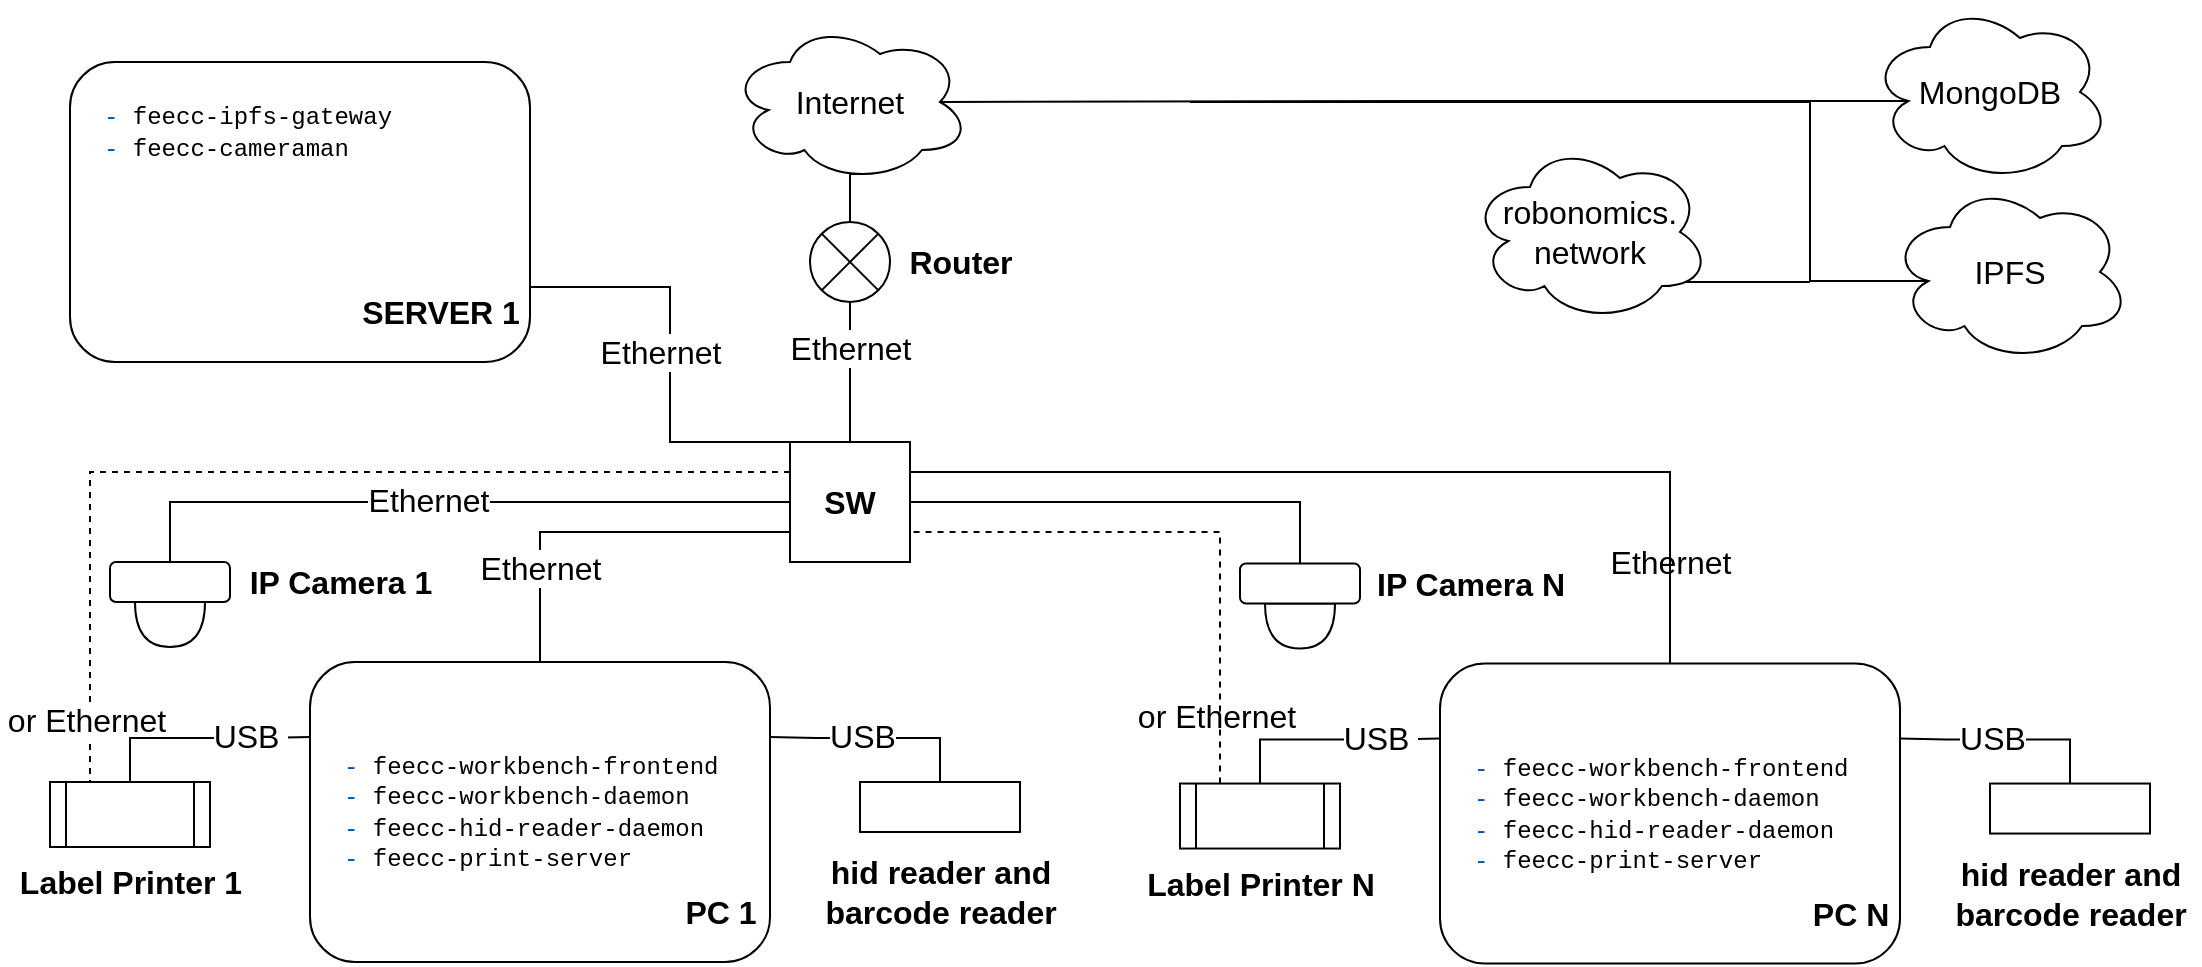 <mxfile version="19.0.3" type="device"><diagram id="4lp6UaAdsDWu6LeQeNpG" name="Page-1"><mxGraphModel dx="1351" dy="811" grid="1" gridSize="10" guides="1" tooltips="1" connect="1" arrows="1" fold="1" page="1" pageScale="1" pageWidth="1169" pageHeight="1654" math="0" shadow="0"><root><mxCell id="0"/><mxCell id="1" parent="0"/><mxCell id="T1GAdv1Nsc8QpGsDkZaA-3" value="" style="group" parent="1" vertex="1" connectable="0"><mxGeometry x="420" y="230" width="110" height="40" as="geometry"/></mxCell><mxCell id="T1GAdv1Nsc8QpGsDkZaA-1" value="" style="shape=sumEllipse;perimeter=ellipsePerimeter;whiteSpace=wrap;html=1;backgroundOutline=1;" parent="T1GAdv1Nsc8QpGsDkZaA-3" vertex="1"><mxGeometry width="40" height="40" as="geometry"/></mxCell><mxCell id="T1GAdv1Nsc8QpGsDkZaA-2" value="&lt;font style=&quot;font-size: 16px;&quot;&gt;&lt;b&gt;Router&lt;/b&gt;&lt;/font&gt;" style="text;html=1;align=center;verticalAlign=middle;resizable=0;points=[];autosize=1;strokeColor=none;fillColor=none;" parent="T1GAdv1Nsc8QpGsDkZaA-3" vertex="1"><mxGeometry x="40" y="10" width="70" height="20" as="geometry"/></mxCell><mxCell id="T1GAdv1Nsc8QpGsDkZaA-5" style="edgeStyle=orthogonalEdgeStyle;rounded=0;orthogonalLoop=1;jettySize=auto;html=1;exitX=0.5;exitY=0;exitDx=0;exitDy=0;entryX=0.5;entryY=1;entryDx=0;entryDy=0;endArrow=none;endFill=0;" parent="1" source="T1GAdv1Nsc8QpGsDkZaA-4" target="T1GAdv1Nsc8QpGsDkZaA-1" edge="1"><mxGeometry relative="1" as="geometry"/></mxCell><mxCell id="T1GAdv1Nsc8QpGsDkZaA-40" value="Ethernet" style="edgeLabel;html=1;align=center;verticalAlign=middle;resizable=0;points=[];fontSize=16;" parent="T1GAdv1Nsc8QpGsDkZaA-5" vertex="1" connectable="0"><mxGeometry x="0.357" relative="1" as="geometry"><mxPoint as="offset"/></mxGeometry></mxCell><mxCell id="T1GAdv1Nsc8QpGsDkZaA-26" style="edgeStyle=orthogonalEdgeStyle;rounded=0;orthogonalLoop=1;jettySize=auto;html=1;exitX=0;exitY=0.5;exitDx=0;exitDy=0;entryX=0.5;entryY=0;entryDx=0;entryDy=0;fontSize=16;endArrow=none;endFill=0;" parent="1" source="T1GAdv1Nsc8QpGsDkZaA-4" target="T1GAdv1Nsc8QpGsDkZaA-23" edge="1"><mxGeometry relative="1" as="geometry"/></mxCell><mxCell id="T1GAdv1Nsc8QpGsDkZaA-38" value="Ethernet" style="edgeLabel;html=1;align=center;verticalAlign=middle;resizable=0;points=[];fontSize=16;" parent="T1GAdv1Nsc8QpGsDkZaA-26" vertex="1" connectable="0"><mxGeometry x="0.065" y="-1" relative="1" as="geometry"><mxPoint as="offset"/></mxGeometry></mxCell><mxCell id="T1GAdv1Nsc8QpGsDkZaA-36" style="edgeStyle=orthogonalEdgeStyle;rounded=0;orthogonalLoop=1;jettySize=auto;html=1;exitX=0;exitY=0.25;exitDx=0;exitDy=0;entryX=0.25;entryY=0;entryDx=0;entryDy=0;dashed=1;fontSize=16;endArrow=none;endFill=0;" parent="1" source="T1GAdv1Nsc8QpGsDkZaA-4" target="T1GAdv1Nsc8QpGsDkZaA-28" edge="1"><mxGeometry relative="1" as="geometry"><Array as="points"><mxPoint x="60" y="355"/></Array></mxGeometry></mxCell><mxCell id="T1GAdv1Nsc8QpGsDkZaA-37" value="or Ethernet" style="edgeLabel;html=1;align=center;verticalAlign=middle;resizable=0;points=[];fontSize=16;" parent="T1GAdv1Nsc8QpGsDkZaA-36" vertex="1" connectable="0"><mxGeometry x="0.873" y="-2" relative="1" as="geometry"><mxPoint y="1" as="offset"/></mxGeometry></mxCell><mxCell id="d-PgOORhDvvNJlqJbp9y-5" style="edgeStyle=orthogonalEdgeStyle;rounded=0;orthogonalLoop=1;jettySize=auto;html=1;exitX=0;exitY=0;exitDx=0;exitDy=0;entryX=1;entryY=0.75;entryDx=0;entryDy=0;endArrow=none;endFill=0;" edge="1" parent="1" source="T1GAdv1Nsc8QpGsDkZaA-4" target="d-PgOORhDvvNJlqJbp9y-2"><mxGeometry relative="1" as="geometry"><Array as="points"><mxPoint x="350" y="340"/><mxPoint x="350" y="262"/></Array></mxGeometry></mxCell><mxCell id="d-PgOORhDvvNJlqJbp9y-6" value="&lt;font style=&quot;font-size: 16px;&quot;&gt;Ethernet&lt;/font&gt;" style="edgeLabel;html=1;align=center;verticalAlign=middle;resizable=0;points=[];" vertex="1" connectable="0" parent="d-PgOORhDvvNJlqJbp9y-5"><mxGeometry x="0.015" y="5" relative="1" as="geometry"><mxPoint as="offset"/></mxGeometry></mxCell><mxCell id="T1GAdv1Nsc8QpGsDkZaA-4" value="&lt;font style=&quot;font-size: 16px;&quot;&gt;&lt;b&gt;SW&lt;/b&gt;&lt;/font&gt;" style="whiteSpace=wrap;html=1;aspect=fixed;" parent="1" vertex="1"><mxGeometry x="410" y="340" width="60" height="60" as="geometry"/></mxCell><mxCell id="T1GAdv1Nsc8QpGsDkZaA-11" value="" style="group" parent="1" vertex="1" connectable="0"><mxGeometry x="170" y="450" width="230" height="150" as="geometry"/></mxCell><mxCell id="T1GAdv1Nsc8QpGsDkZaA-8" value="" style="rounded=1;whiteSpace=wrap;html=1;align=left;" parent="T1GAdv1Nsc8QpGsDkZaA-11" vertex="1"><mxGeometry width="230" height="150" as="geometry"/></mxCell><mxCell id="T1GAdv1Nsc8QpGsDkZaA-9" value="&lt;span style=&quot;background-color: initial; font-family: Menlo, Monaco, &amp;quot;Courier New&amp;quot;, monospace; color: rgb(4, 81, 165);&quot;&gt;-&lt;/span&gt;&lt;span style=&quot;background-color: initial; font-family: Menlo, Monaco, &amp;quot;Courier New&amp;quot;, monospace;&quot;&gt;&amp;nbsp;feecc-workbench-frontend&lt;/span&gt;&lt;br style=&quot;&quot;&gt;&lt;span style=&quot;background-color: initial; font-family: Menlo, Monaco, &amp;quot;Courier New&amp;quot;, monospace; color: rgb(4, 81, 165);&quot;&gt;-&lt;/span&gt;&lt;span style=&quot;background-color: initial; font-family: Menlo, Monaco, &amp;quot;Courier New&amp;quot;, monospace;&quot;&gt;&amp;nbsp;feecc-workbench-daemon&lt;/span&gt;&lt;br style=&quot;&quot;&gt;&lt;span style=&quot;background-color: initial; font-family: Menlo, Monaco, &amp;quot;Courier New&amp;quot;, monospace; color: rgb(4, 81, 165);&quot;&gt;-&lt;/span&gt;&lt;span style=&quot;background-color: initial; font-family: Menlo, Monaco, &amp;quot;Courier New&amp;quot;, monospace;&quot;&gt;&amp;nbsp;feecc-hid-reader-daemon&lt;/span&gt;&lt;br style=&quot;&quot;&gt;&lt;span style=&quot;background-color: rgb(255, 255, 255); font-family: Menlo, Monaco, &amp;quot;Courier New&amp;quot;, monospace; color: rgb(4, 81, 165);&quot;&gt;-&lt;/span&gt;&lt;span style=&quot;background-color: rgb(255, 255, 255); font-family: Menlo, Monaco, &amp;quot;Courier New&amp;quot;, monospace;&quot;&gt;&amp;nbsp;feecc-print-server&lt;/span&gt;&lt;span style=&quot;background-color: rgb(255, 255, 255); font-family: Menlo, Monaco, &amp;quot;Courier New&amp;quot;, monospace;&quot;&gt;&lt;br&gt;&lt;/span&gt;" style="text;html=1;align=left;verticalAlign=middle;resizable=0;points=[];autosize=1;strokeColor=none;fillColor=none;" parent="T1GAdv1Nsc8QpGsDkZaA-11" vertex="1"><mxGeometry x="15" y="45" width="200" height="60" as="geometry"/></mxCell><mxCell id="T1GAdv1Nsc8QpGsDkZaA-10" value="&lt;font style=&quot;font-size: 16px;&quot;&gt;&lt;b&gt;PC 1&lt;/b&gt;&lt;/font&gt;" style="text;html=1;align=center;verticalAlign=middle;resizable=0;points=[];autosize=1;strokeColor=none;fillColor=none;" parent="T1GAdv1Nsc8QpGsDkZaA-11" vertex="1"><mxGeometry x="180" y="115" width="50" height="20" as="geometry"/></mxCell><mxCell id="T1GAdv1Nsc8QpGsDkZaA-12" style="edgeStyle=orthogonalEdgeStyle;rounded=0;orthogonalLoop=1;jettySize=auto;html=1;exitX=0.5;exitY=0;exitDx=0;exitDy=0;entryX=0;entryY=0.75;entryDx=0;entryDy=0;fontSize=16;endArrow=none;endFill=0;" parent="1" source="T1GAdv1Nsc8QpGsDkZaA-8" target="T1GAdv1Nsc8QpGsDkZaA-4" edge="1"><mxGeometry relative="1" as="geometry"/></mxCell><mxCell id="T1GAdv1Nsc8QpGsDkZaA-39" value="Ethernet" style="edgeLabel;html=1;align=center;verticalAlign=middle;resizable=0;points=[];fontSize=16;" parent="T1GAdv1Nsc8QpGsDkZaA-12" vertex="1" connectable="0"><mxGeometry x="-0.498" relative="1" as="geometry"><mxPoint as="offset"/></mxGeometry></mxCell><mxCell id="T1GAdv1Nsc8QpGsDkZaA-17" style="edgeStyle=orthogonalEdgeStyle;rounded=0;orthogonalLoop=1;jettySize=auto;html=1;exitX=0.16;exitY=0.55;exitDx=0;exitDy=0;exitPerimeter=0;entryX=0.875;entryY=0.5;entryDx=0;entryDy=0;entryPerimeter=0;fontSize=16;endArrow=none;endFill=0;" parent="1" source="T1GAdv1Nsc8QpGsDkZaA-13" target="T1GAdv1Nsc8QpGsDkZaA-15" edge="1"><mxGeometry relative="1" as="geometry"/></mxCell><mxCell id="T1GAdv1Nsc8QpGsDkZaA-13" value="MongoDB" style="ellipse;shape=cloud;whiteSpace=wrap;html=1;fontSize=16;" parent="1" vertex="1"><mxGeometry x="950" y="120" width="120" height="90" as="geometry"/></mxCell><mxCell id="T1GAdv1Nsc8QpGsDkZaA-15" value="Internet" style="ellipse;shape=cloud;whiteSpace=wrap;html=1;fontSize=16;" parent="1" vertex="1"><mxGeometry x="380" y="130" width="120" height="80" as="geometry"/></mxCell><mxCell id="T1GAdv1Nsc8QpGsDkZaA-16" style="edgeStyle=orthogonalEdgeStyle;rounded=0;orthogonalLoop=1;jettySize=auto;html=1;exitX=0.5;exitY=0;exitDx=0;exitDy=0;entryX=0.55;entryY=0.95;entryDx=0;entryDy=0;entryPerimeter=0;fontSize=16;endArrow=none;endFill=0;" parent="1" source="T1GAdv1Nsc8QpGsDkZaA-1" target="T1GAdv1Nsc8QpGsDkZaA-15" edge="1"><mxGeometry relative="1" as="geometry"><Array as="points"><mxPoint x="440" y="206"/></Array></mxGeometry></mxCell><mxCell id="T1GAdv1Nsc8QpGsDkZaA-19" style="edgeStyle=orthogonalEdgeStyle;rounded=0;orthogonalLoop=1;jettySize=auto;html=1;exitX=0.16;exitY=0.55;exitDx=0;exitDy=0;exitPerimeter=0;fontSize=16;endArrow=none;endFill=0;" parent="1" source="T1GAdv1Nsc8QpGsDkZaA-18" edge="1"><mxGeometry relative="1" as="geometry"><mxPoint x="610" y="170" as="targetPoint"/><Array as="points"><mxPoint x="920" y="260"/><mxPoint x="920" y="170"/></Array></mxGeometry></mxCell><mxCell id="T1GAdv1Nsc8QpGsDkZaA-18" value="IPFS" style="ellipse;shape=cloud;whiteSpace=wrap;html=1;fontSize=16;" parent="1" vertex="1"><mxGeometry x="960" y="210" width="120" height="90" as="geometry"/></mxCell><mxCell id="T1GAdv1Nsc8QpGsDkZaA-73" style="edgeStyle=orthogonalEdgeStyle;rounded=0;orthogonalLoop=1;jettySize=auto;html=1;exitX=0.8;exitY=0.8;exitDx=0;exitDy=0;exitPerimeter=0;fontSize=16;endArrow=none;endFill=0;" parent="1" source="T1GAdv1Nsc8QpGsDkZaA-20" edge="1"><mxGeometry relative="1" as="geometry"><mxPoint x="920" y="260" as="targetPoint"/><Array as="points"><mxPoint x="850" y="262"/><mxPoint x="850" y="260"/></Array></mxGeometry></mxCell><mxCell id="T1GAdv1Nsc8QpGsDkZaA-20" value="robonomics.&lt;br&gt;network" style="ellipse;shape=cloud;whiteSpace=wrap;html=1;fontSize=16;" parent="1" vertex="1"><mxGeometry x="750" y="190" width="120" height="90" as="geometry"/></mxCell><mxCell id="T1GAdv1Nsc8QpGsDkZaA-27" value="" style="group" parent="1" vertex="1" connectable="0"><mxGeometry x="70" y="400" width="170" height="42.5" as="geometry"/></mxCell><mxCell id="T1GAdv1Nsc8QpGsDkZaA-22" value="" style="shape=or;whiteSpace=wrap;html=1;fontSize=16;rotation=90;" parent="T1GAdv1Nsc8QpGsDkZaA-27" vertex="1"><mxGeometry x="18.75" y="13.75" width="22.5" height="35" as="geometry"/></mxCell><mxCell id="T1GAdv1Nsc8QpGsDkZaA-23" value="" style="rounded=1;whiteSpace=wrap;html=1;fontSize=16;" parent="T1GAdv1Nsc8QpGsDkZaA-27" vertex="1"><mxGeometry width="60" height="20" as="geometry"/></mxCell><mxCell id="T1GAdv1Nsc8QpGsDkZaA-24" value="&lt;b&gt;IP Camera 1&lt;/b&gt;" style="text;html=1;align=center;verticalAlign=middle;resizable=0;points=[];autosize=1;strokeColor=none;fillColor=none;fontSize=16;" parent="T1GAdv1Nsc8QpGsDkZaA-27" vertex="1"><mxGeometry x="60" width="110" height="20" as="geometry"/></mxCell><mxCell id="T1GAdv1Nsc8QpGsDkZaA-31" style="edgeStyle=orthogonalEdgeStyle;rounded=0;orthogonalLoop=1;jettySize=auto;html=1;exitX=0.5;exitY=0;exitDx=0;exitDy=0;entryX=0;entryY=0.25;entryDx=0;entryDy=0;fontSize=16;endArrow=none;endFill=0;" parent="1" source="T1GAdv1Nsc8QpGsDkZaA-28" target="T1GAdv1Nsc8QpGsDkZaA-8" edge="1"><mxGeometry relative="1" as="geometry"><Array as="points"><mxPoint x="80" y="488"/><mxPoint x="145" y="488"/></Array></mxGeometry></mxCell><mxCell id="T1GAdv1Nsc8QpGsDkZaA-32" value="USB&amp;nbsp;" style="edgeLabel;html=1;align=center;verticalAlign=middle;resizable=0;points=[];fontSize=16;" parent="T1GAdv1Nsc8QpGsDkZaA-31" vertex="1" connectable="0"><mxGeometry x="0.134" y="2" relative="1" as="geometry"><mxPoint x="18" y="1" as="offset"/></mxGeometry></mxCell><mxCell id="T1GAdv1Nsc8QpGsDkZaA-28" value="" style="shape=process;whiteSpace=wrap;html=1;backgroundOutline=1;fontSize=16;" parent="1" vertex="1"><mxGeometry x="40" y="510" width="80" height="32.5" as="geometry"/></mxCell><mxCell id="T1GAdv1Nsc8QpGsDkZaA-29" value="&lt;b&gt;Label Printer 1&lt;/b&gt;" style="text;html=1;align=center;verticalAlign=middle;resizable=0;points=[];autosize=1;strokeColor=none;fillColor=none;fontSize=16;" parent="1" vertex="1"><mxGeometry x="15" y="550" width="130" height="20" as="geometry"/></mxCell><mxCell id="T1GAdv1Nsc8QpGsDkZaA-46" value="" style="group" parent="1" vertex="1" connectable="0"><mxGeometry x="420" y="510" width="130" height="75" as="geometry"/></mxCell><mxCell id="T1GAdv1Nsc8QpGsDkZaA-42" value="" style="rounded=0;whiteSpace=wrap;html=1;fontSize=16;" parent="T1GAdv1Nsc8QpGsDkZaA-46" vertex="1"><mxGeometry x="25" width="80" height="25" as="geometry"/></mxCell><mxCell id="T1GAdv1Nsc8QpGsDkZaA-45" value="&lt;b&gt;hid reader and &lt;br&gt;barcode reader&lt;/b&gt;" style="text;html=1;align=center;verticalAlign=middle;resizable=0;points=[];autosize=1;strokeColor=none;fillColor=none;fontSize=16;" parent="T1GAdv1Nsc8QpGsDkZaA-46" vertex="1"><mxGeometry y="35" width="130" height="40" as="geometry"/></mxCell><mxCell id="T1GAdv1Nsc8QpGsDkZaA-48" style="edgeStyle=orthogonalEdgeStyle;rounded=0;orthogonalLoop=1;jettySize=auto;html=1;exitX=0.5;exitY=0;exitDx=0;exitDy=0;entryX=1;entryY=0.25;entryDx=0;entryDy=0;fontSize=16;endArrow=none;endFill=0;" parent="1" source="T1GAdv1Nsc8QpGsDkZaA-42" target="T1GAdv1Nsc8QpGsDkZaA-8" edge="1"><mxGeometry relative="1" as="geometry"><Array as="points"><mxPoint x="485" y="488"/><mxPoint x="423" y="488"/></Array></mxGeometry></mxCell><mxCell id="T1GAdv1Nsc8QpGsDkZaA-49" value="USB" style="edgeLabel;html=1;align=center;verticalAlign=middle;resizable=0;points=[];fontSize=16;" parent="T1GAdv1Nsc8QpGsDkZaA-48" vertex="1" connectable="0"><mxGeometry x="-0.279" y="-1" relative="1" as="geometry"><mxPoint x="-23" as="offset"/></mxGeometry></mxCell><mxCell id="T1GAdv1Nsc8QpGsDkZaA-50" value="or Ethernet" style="edgeLabel;html=1;align=center;verticalAlign=middle;resizable=0;points=[];fontSize=16;" parent="1" vertex="1" connectable="0"><mxGeometry x="623.014" y="476.384" as="geometry"/></mxCell><mxCell id="T1GAdv1Nsc8QpGsDkZaA-51" value="" style="group" parent="1" vertex="1" connectable="0"><mxGeometry x="735" y="450.77" width="230" height="150" as="geometry"/></mxCell><mxCell id="T1GAdv1Nsc8QpGsDkZaA-52" value="" style="rounded=1;whiteSpace=wrap;html=1;align=left;" parent="T1GAdv1Nsc8QpGsDkZaA-51" vertex="1"><mxGeometry width="230" height="150" as="geometry"/></mxCell><mxCell id="T1GAdv1Nsc8QpGsDkZaA-53" value="&lt;span style=&quot;background-color: initial; font-family: Menlo, Monaco, &amp;quot;Courier New&amp;quot;, monospace; color: rgb(4, 81, 165);&quot;&gt;-&lt;/span&gt;&lt;span style=&quot;background-color: initial; font-family: Menlo, Monaco, &amp;quot;Courier New&amp;quot;, monospace;&quot;&gt;&amp;nbsp;feecc-workbench-frontend&lt;/span&gt;&lt;br style=&quot;&quot;&gt;&lt;span style=&quot;background-color: initial; font-family: Menlo, Monaco, &amp;quot;Courier New&amp;quot;, monospace; color: rgb(4, 81, 165);&quot;&gt;-&lt;/span&gt;&lt;span style=&quot;background-color: initial; font-family: Menlo, Monaco, &amp;quot;Courier New&amp;quot;, monospace;&quot;&gt;&amp;nbsp;feecc-workbench-daemon&lt;/span&gt;&lt;br style=&quot;&quot;&gt;&lt;span style=&quot;background-color: initial; font-family: Menlo, Monaco, &amp;quot;Courier New&amp;quot;, monospace; color: rgb(4, 81, 165);&quot;&gt;-&lt;/span&gt;&lt;span style=&quot;background-color: initial; font-family: Menlo, Monaco, &amp;quot;Courier New&amp;quot;, monospace;&quot;&gt;&amp;nbsp;feecc-hid-reader-daemon&lt;/span&gt;&lt;br style=&quot;&quot;&gt;&lt;span style=&quot;background-color: rgb(255, 255, 255); font-family: Menlo, Monaco, &amp;quot;Courier New&amp;quot;, monospace; color: rgb(4, 81, 165);&quot;&gt;-&lt;/span&gt;&lt;span style=&quot;background-color: rgb(255, 255, 255); font-family: Menlo, Monaco, &amp;quot;Courier New&amp;quot;, monospace;&quot;&gt;&amp;nbsp;feecc-print-server&lt;/span&gt;&lt;span style=&quot;background-color: rgb(255, 255, 255); font-family: Menlo, Monaco, &amp;quot;Courier New&amp;quot;, monospace;&quot;&gt;&lt;br&gt;&lt;/span&gt;" style="text;html=1;align=left;verticalAlign=middle;resizable=0;points=[];autosize=1;strokeColor=none;fillColor=none;" parent="T1GAdv1Nsc8QpGsDkZaA-51" vertex="1"><mxGeometry x="15" y="45" width="200" height="60" as="geometry"/></mxCell><mxCell id="T1GAdv1Nsc8QpGsDkZaA-54" value="&lt;font style=&quot;font-size: 16px;&quot;&gt;&lt;b&gt;PC N&lt;/b&gt;&lt;/font&gt;" style="text;html=1;align=center;verticalAlign=middle;resizable=0;points=[];autosize=1;strokeColor=none;fillColor=none;" parent="T1GAdv1Nsc8QpGsDkZaA-51" vertex="1"><mxGeometry x="180" y="115" width="50" height="20" as="geometry"/></mxCell><mxCell id="T1GAdv1Nsc8QpGsDkZaA-55" value="Ethernet" style="edgeLabel;html=1;align=center;verticalAlign=middle;resizable=0;points=[];fontSize=16;" parent="1" vertex="1" connectable="0"><mxGeometry x="850" y="400.001" as="geometry"/></mxCell><mxCell id="T1GAdv1Nsc8QpGsDkZaA-56" value="" style="group" parent="1" vertex="1" connectable="0"><mxGeometry x="635" y="400.77" width="170" height="42.5" as="geometry"/></mxCell><mxCell id="T1GAdv1Nsc8QpGsDkZaA-57" value="" style="shape=or;whiteSpace=wrap;html=1;fontSize=16;rotation=90;" parent="T1GAdv1Nsc8QpGsDkZaA-56" vertex="1"><mxGeometry x="18.75" y="13.75" width="22.5" height="35" as="geometry"/></mxCell><mxCell id="T1GAdv1Nsc8QpGsDkZaA-58" value="" style="rounded=1;whiteSpace=wrap;html=1;fontSize=16;" parent="T1GAdv1Nsc8QpGsDkZaA-56" vertex="1"><mxGeometry width="60" height="20" as="geometry"/></mxCell><mxCell id="T1GAdv1Nsc8QpGsDkZaA-59" value="&lt;b&gt;IP Camera N&lt;/b&gt;" style="text;html=1;align=center;verticalAlign=middle;resizable=0;points=[];autosize=1;strokeColor=none;fillColor=none;fontSize=16;" parent="T1GAdv1Nsc8QpGsDkZaA-56" vertex="1"><mxGeometry x="60" width="110" height="20" as="geometry"/></mxCell><mxCell id="T1GAdv1Nsc8QpGsDkZaA-60" style="edgeStyle=orthogonalEdgeStyle;rounded=0;orthogonalLoop=1;jettySize=auto;html=1;exitX=0.5;exitY=0;exitDx=0;exitDy=0;entryX=0;entryY=0.25;entryDx=0;entryDy=0;fontSize=16;endArrow=none;endFill=0;" parent="1" source="T1GAdv1Nsc8QpGsDkZaA-62" target="T1GAdv1Nsc8QpGsDkZaA-52" edge="1"><mxGeometry relative="1" as="geometry"><Array as="points"><mxPoint x="645" y="488.77"/><mxPoint x="710" y="488.77"/></Array></mxGeometry></mxCell><mxCell id="T1GAdv1Nsc8QpGsDkZaA-61" value="USB&amp;nbsp;" style="edgeLabel;html=1;align=center;verticalAlign=middle;resizable=0;points=[];fontSize=16;" parent="T1GAdv1Nsc8QpGsDkZaA-60" vertex="1" connectable="0"><mxGeometry x="0.134" y="2" relative="1" as="geometry"><mxPoint x="18" y="1" as="offset"/></mxGeometry></mxCell><mxCell id="T1GAdv1Nsc8QpGsDkZaA-69" style="edgeStyle=orthogonalEdgeStyle;rounded=0;orthogonalLoop=1;jettySize=auto;html=1;exitX=0.25;exitY=0;exitDx=0;exitDy=0;entryX=1;entryY=0.75;entryDx=0;entryDy=0;fontSize=16;endArrow=none;endFill=0;dashed=1;" parent="1" source="T1GAdv1Nsc8QpGsDkZaA-62" target="T1GAdv1Nsc8QpGsDkZaA-4" edge="1"><mxGeometry relative="1" as="geometry"/></mxCell><mxCell id="T1GAdv1Nsc8QpGsDkZaA-62" value="" style="shape=process;whiteSpace=wrap;html=1;backgroundOutline=1;fontSize=16;" parent="1" vertex="1"><mxGeometry x="605" y="510.77" width="80" height="32.5" as="geometry"/></mxCell><mxCell id="T1GAdv1Nsc8QpGsDkZaA-63" value="&lt;b&gt;Label Printer N&lt;/b&gt;" style="text;html=1;align=center;verticalAlign=middle;resizable=0;points=[];autosize=1;strokeColor=none;fillColor=none;fontSize=16;" parent="1" vertex="1"><mxGeometry x="580" y="550.77" width="130" height="20" as="geometry"/></mxCell><mxCell id="T1GAdv1Nsc8QpGsDkZaA-64" value="" style="group" parent="1" vertex="1" connectable="0"><mxGeometry x="985" y="510.77" width="130" height="75" as="geometry"/></mxCell><mxCell id="T1GAdv1Nsc8QpGsDkZaA-65" value="" style="rounded=0;whiteSpace=wrap;html=1;fontSize=16;" parent="T1GAdv1Nsc8QpGsDkZaA-64" vertex="1"><mxGeometry x="25" width="80" height="25" as="geometry"/></mxCell><mxCell id="T1GAdv1Nsc8QpGsDkZaA-66" value="&lt;b&gt;hid reader and &lt;br&gt;barcode reader&lt;/b&gt;" style="text;html=1;align=center;verticalAlign=middle;resizable=0;points=[];autosize=1;strokeColor=none;fillColor=none;fontSize=16;" parent="T1GAdv1Nsc8QpGsDkZaA-64" vertex="1"><mxGeometry y="35" width="130" height="40" as="geometry"/></mxCell><mxCell id="T1GAdv1Nsc8QpGsDkZaA-67" style="edgeStyle=orthogonalEdgeStyle;rounded=0;orthogonalLoop=1;jettySize=auto;html=1;exitX=0.5;exitY=0;exitDx=0;exitDy=0;entryX=1;entryY=0.25;entryDx=0;entryDy=0;fontSize=16;endArrow=none;endFill=0;" parent="1" source="T1GAdv1Nsc8QpGsDkZaA-65" target="T1GAdv1Nsc8QpGsDkZaA-52" edge="1"><mxGeometry relative="1" as="geometry"><Array as="points"><mxPoint x="1050" y="488.77"/><mxPoint x="988" y="488.77"/></Array></mxGeometry></mxCell><mxCell id="T1GAdv1Nsc8QpGsDkZaA-68" value="USB" style="edgeLabel;html=1;align=center;verticalAlign=middle;resizable=0;points=[];fontSize=16;" parent="T1GAdv1Nsc8QpGsDkZaA-67" vertex="1" connectable="0"><mxGeometry x="-0.279" y="-1" relative="1" as="geometry"><mxPoint x="-23" as="offset"/></mxGeometry></mxCell><mxCell id="T1GAdv1Nsc8QpGsDkZaA-70" style="edgeStyle=orthogonalEdgeStyle;rounded=0;orthogonalLoop=1;jettySize=auto;html=1;exitX=0.5;exitY=0;exitDx=0;exitDy=0;entryX=1;entryY=0.5;entryDx=0;entryDy=0;fontSize=16;endArrow=none;endFill=0;" parent="1" source="T1GAdv1Nsc8QpGsDkZaA-58" target="T1GAdv1Nsc8QpGsDkZaA-4" edge="1"><mxGeometry relative="1" as="geometry"/></mxCell><mxCell id="T1GAdv1Nsc8QpGsDkZaA-71" style="edgeStyle=orthogonalEdgeStyle;rounded=0;orthogonalLoop=1;jettySize=auto;html=1;exitX=0.5;exitY=0;exitDx=0;exitDy=0;entryX=1;entryY=0.25;entryDx=0;entryDy=0;fontSize=16;endArrow=none;endFill=0;" parent="1" source="T1GAdv1Nsc8QpGsDkZaA-52" target="T1GAdv1Nsc8QpGsDkZaA-4" edge="1"><mxGeometry relative="1" as="geometry"><Array as="points"><mxPoint x="850" y="355"/></Array></mxGeometry></mxCell><mxCell id="d-PgOORhDvvNJlqJbp9y-1" value="" style="group" vertex="1" connectable="0" parent="1"><mxGeometry x="50" y="150" width="250" height="150" as="geometry"/></mxCell><mxCell id="d-PgOORhDvvNJlqJbp9y-2" value="" style="rounded=1;whiteSpace=wrap;html=1;align=left;" vertex="1" parent="d-PgOORhDvvNJlqJbp9y-1"><mxGeometry width="230" height="150" as="geometry"/></mxCell><mxCell id="d-PgOORhDvvNJlqJbp9y-3" value="&lt;span style=&quot;background-color: rgb(255, 255, 255); font-family: Menlo, Monaco, &amp;quot;Courier New&amp;quot;, monospace; color: rgb(4, 81, 165);&quot;&gt;-&lt;/span&gt;&lt;span style=&quot;background-color: rgb(255, 255, 255); font-family: Menlo, Monaco, &amp;quot;Courier New&amp;quot;, monospace;&quot;&gt;&amp;nbsp;feecc-ipfs-gateway&lt;/span&gt;&lt;br style=&quot;&quot;&gt;&lt;span style=&quot;background-color: rgb(255, 255, 255); font-family: Menlo, Monaco, &amp;quot;Courier New&amp;quot;, monospace; color: rgb(4, 81, 165);&quot;&gt;-&lt;/span&gt;&lt;span style=&quot;background-color: rgb(255, 255, 255); font-family: Menlo, Monaco, &amp;quot;Courier New&amp;quot;, monospace;&quot;&gt;&amp;nbsp;feecc-cameraman&lt;br&gt;&lt;/span&gt;" style="text;html=1;align=left;verticalAlign=middle;resizable=0;points=[];autosize=1;strokeColor=none;fillColor=none;" vertex="1" parent="d-PgOORhDvvNJlqJbp9y-1"><mxGeometry x="15" y="20" width="160" height="30" as="geometry"/></mxCell><mxCell id="d-PgOORhDvvNJlqJbp9y-4" value="&lt;font style=&quot;font-size: 16px;&quot;&gt;&lt;b&gt;SERVER 1&lt;/b&gt;&lt;/font&gt;" style="text;html=1;align=center;verticalAlign=middle;resizable=0;points=[];autosize=1;strokeColor=none;fillColor=none;" vertex="1" parent="d-PgOORhDvvNJlqJbp9y-1"><mxGeometry x="140" y="115" width="90" height="20" as="geometry"/></mxCell></root></mxGraphModel></diagram></mxfile>